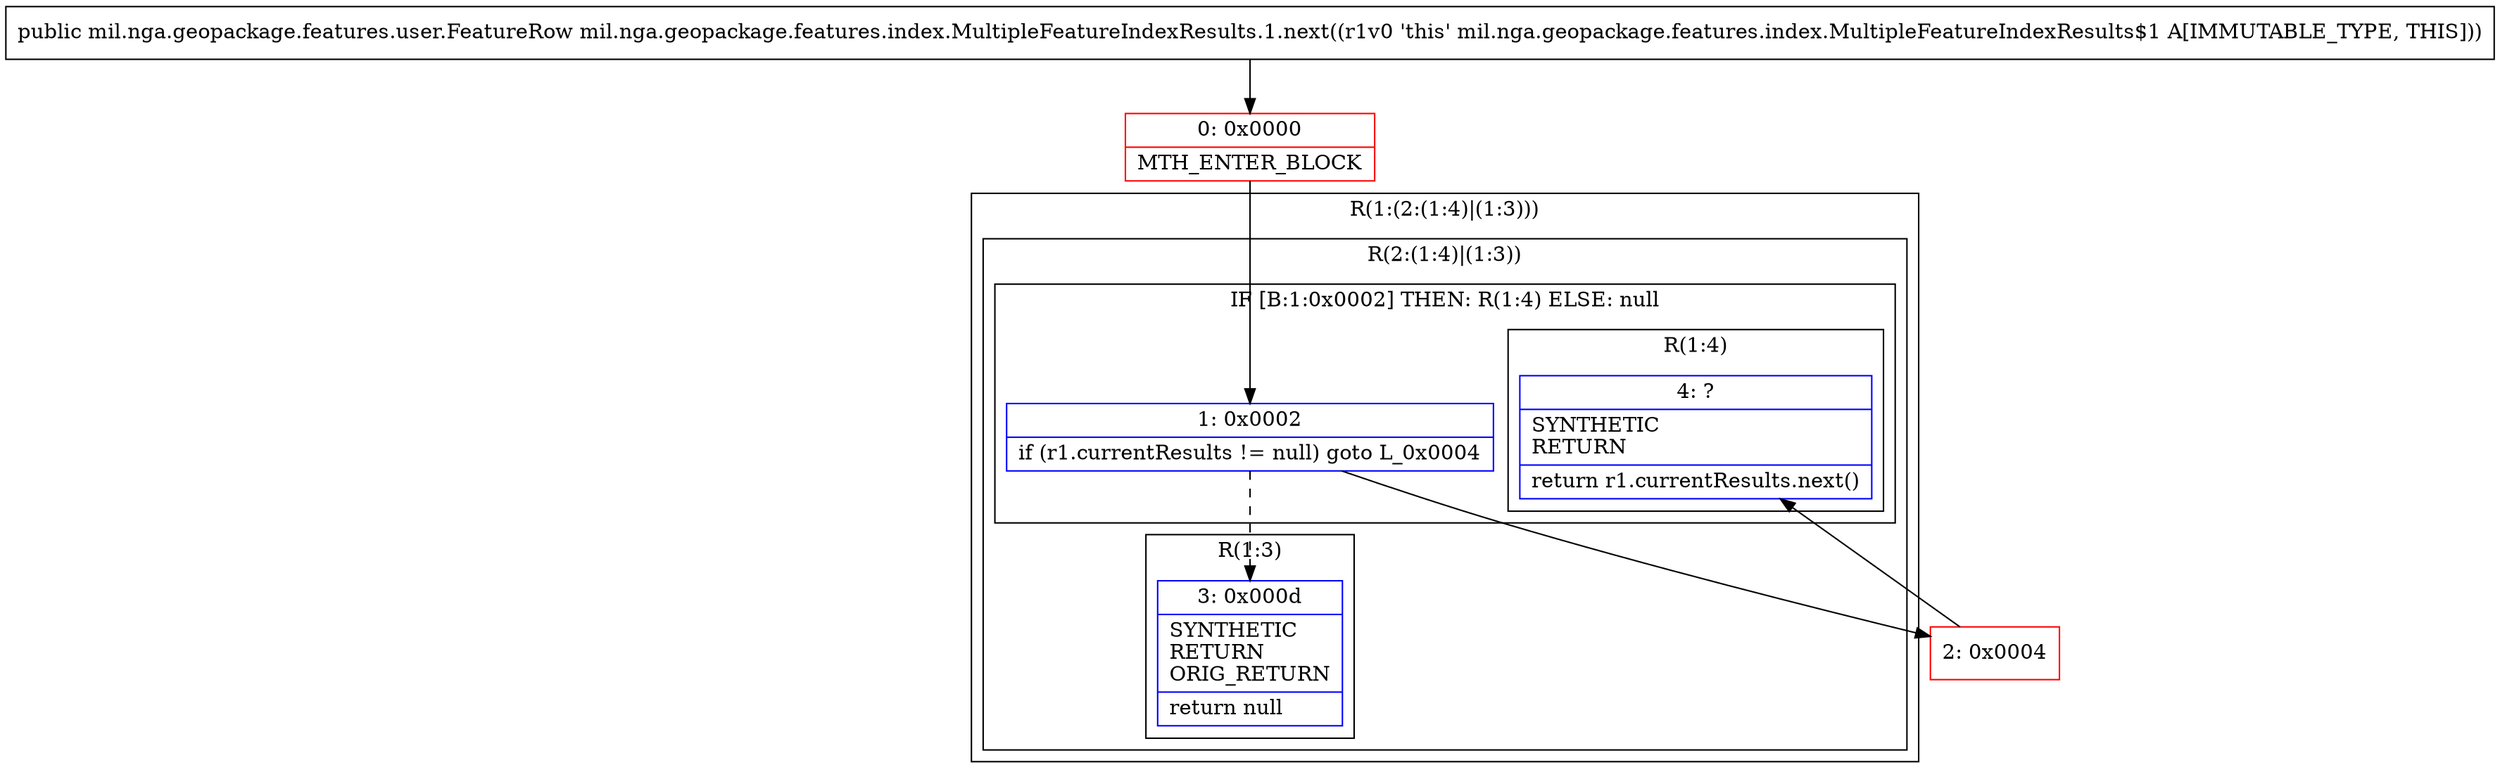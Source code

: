 digraph "CFG formil.nga.geopackage.features.index.MultipleFeatureIndexResults.1.next()Lmil\/nga\/geopackage\/features\/user\/FeatureRow;" {
subgraph cluster_Region_1092003228 {
label = "R(1:(2:(1:4)|(1:3)))";
node [shape=record,color=blue];
subgraph cluster_Region_806177054 {
label = "R(2:(1:4)|(1:3))";
node [shape=record,color=blue];
subgraph cluster_IfRegion_432948317 {
label = "IF [B:1:0x0002] THEN: R(1:4) ELSE: null";
node [shape=record,color=blue];
Node_1 [shape=record,label="{1\:\ 0x0002|if (r1.currentResults != null) goto L_0x0004\l}"];
subgraph cluster_Region_1863548504 {
label = "R(1:4)";
node [shape=record,color=blue];
Node_4 [shape=record,label="{4\:\ ?|SYNTHETIC\lRETURN\l|return r1.currentResults.next()\l}"];
}
}
subgraph cluster_Region_459082851 {
label = "R(1:3)";
node [shape=record,color=blue];
Node_3 [shape=record,label="{3\:\ 0x000d|SYNTHETIC\lRETURN\lORIG_RETURN\l|return null\l}"];
}
}
}
Node_0 [shape=record,color=red,label="{0\:\ 0x0000|MTH_ENTER_BLOCK\l}"];
Node_2 [shape=record,color=red,label="{2\:\ 0x0004}"];
MethodNode[shape=record,label="{public mil.nga.geopackage.features.user.FeatureRow mil.nga.geopackage.features.index.MultipleFeatureIndexResults.1.next((r1v0 'this' mil.nga.geopackage.features.index.MultipleFeatureIndexResults$1 A[IMMUTABLE_TYPE, THIS])) }"];
MethodNode -> Node_0;
Node_1 -> Node_2;
Node_1 -> Node_3[style=dashed];
Node_0 -> Node_1;
Node_2 -> Node_4;
}


